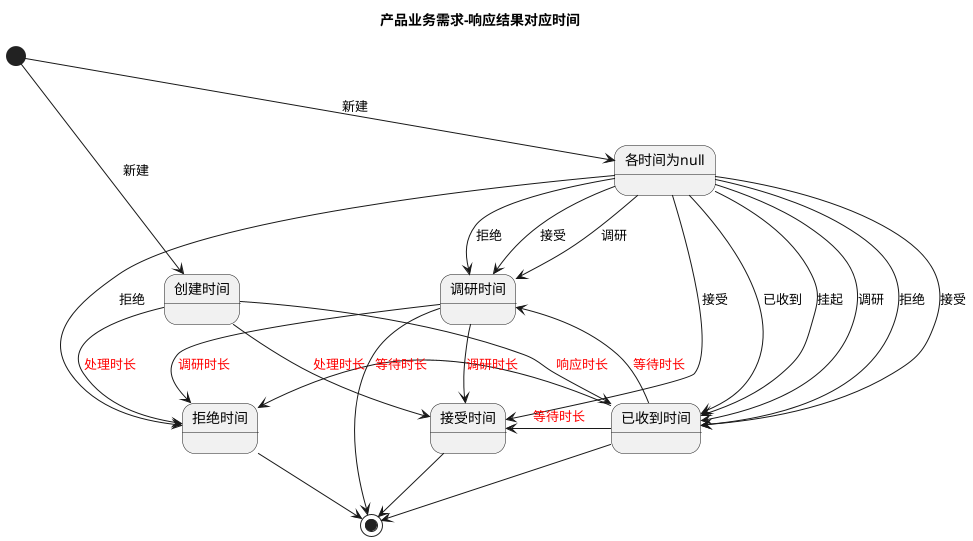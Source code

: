 
@startuml

scale 1.0
title 产品业务需求-响应结果对应时间

[*] --> 创建时间: 新建
[*] --> 各时间为null: 新建

各时间为null --> 已收到时间: 已收到
各时间为null --> 已收到时间: 挂起

各时间为null --> 已收到时间: 调研
各时间为null  --> 调研时间: 调研

各时间为null --> 拒绝时间: 拒绝
各时间为null --> 已收到时间: 拒绝
各时间为null --> 调研时间: 拒绝

各时间为null --> 接受时间: 接受
各时间为null --> 已收到时间: 接受
各时间为null --> 调研时间: 接受

创建时间 --> 已收到时间: <color:red>响应时长</color>

调研时间 <-- 已收到时间: <color:red>等待时长</color>
接受时间 <-- 已收到时间: <color:red>等待时长</color>
拒绝时间 <-- 已收到时间: <color:red>等待时长</color>

调研时间 --> 接受时间: <color:red>调研时长</color>
调研时间 --> 拒绝时间: <color:red>调研时长</color>

创建时间 --> 接受时间: <color:red>处理时长</color>
创建时间 --> 拒绝时间: <color:red>处理时长</color>



已收到时间 --> [*]
调研时间 --> [*]
拒绝时间 --> [*]
接受时间 --> [*]

@enduml

@startuml

scale 1.0
title 产品需求-需求状态[无评审]


[*] --> 草稿draft: 新建
草稿draft --> 激活active: 提交评审
[*] --> 激活active: 新建

草稿draft --> 关闭closed: 关闭

激活active --> 变更中changing: 变更
激活active --> 关闭closed: 关闭

变更中changing --> 激活active: 撤销变更
变更中changing --> 关闭closed: 关闭

关闭closed --> [*]

@enduml

@startuml

scale 1.0
title 产品需求-需求状态


[*] --> 草稿draft: 新建&需评审
[*] --> 激活active: 新建&无评审

草稿draft --> 评审中reviewing: 提交评审
草稿draft --> 关闭closed: 关闭

评审中reviewing --> 草稿draft: 撤销评审
评审中reviewing --> 草稿draft: 评审[有待明确]
评审中reviewing --> 激活active: 评审[确认通过]
评审中reviewing --> 关闭closed: 评审[拒绝]
评审中reviewing --> 关闭closed: 关闭

激活active --> 变更中changing: 变更
激活active --> 关闭closed: 关闭

变更中changing --> 激活active: 撤销变更
变更中changing --> 评审中reviewing: 提交评审
变更中changing --> 关闭closed: 关闭

关闭closed --> [*]

@enduml

@startuml
scale 1.0
title 产品需求-所处阶段

[*] --> 未开始wait: 无关联计划
[*] --> 已计划planned: 关联计划
已计划planned: 需求已设置产品计划或计划中关联了需求

未开始wait --> 已计划planned: 关联计划
未开始wait --> 已立项projected: 关联项目
已立项projected: 项目或迭代已关联产品需求[产品需求状态=激活]
未开始wait --> 已关闭closed: 关闭

已计划planned --> 已立项projected: 关联项目
已计划planned --> 已关闭closed: 关闭
已立项projected --> 已立项projected: 关联迭代
已立项projected --> 研发中developing: 任一开发任务开始&无测试任务开始
研发中developing: 任一开发任务[任务类型=开发]开始&无测试任务[任务类型=测试]开始
已立项projected --> 测试中testing: 任一测试任务开始
测试中testing: 任一测试任务开始
已立项projected --> 已关闭closed: 关闭

研发中developing --> 研发中developing: 任一开发任务开始&无测试任务开始
研发中developing --> 测试中testing: 任一测试任务开始
研发中developing --> 研发完毕developed: 所有开发任务完成&无测试任务开始
研发完毕developed: 所有开发任务完成&无测试任务开始
研发中developing --> 已关闭closed: 关闭

研发完毕developed --> 研发中developing: 新建开发任务
研发完毕developed --> 测试中testing: 任一测试任务开始
研发完毕developed --> 测试完毕tested: 所有测试任务完成
测试完毕tested: 所有测试任务完成&所有开发任务完成
研发完毕developed --> 已关闭closed: 关闭

测试中testing --> 测试中testing: 任一测试任务开始
测试中testing --> 测试完毕tested: 所有测试任务完成&所有开发任务完成
测试中testing --> 已关闭closed: 关闭

测试完毕tested --> 测试中testing: 新建开发任务
测试完毕tested --> 测试中testing: 新建测试任务
测试完毕tested --> 已验收verified: 手工验收
已验收verified: 需求验收通过
测试完毕tested --> 已发布released: 关联发布
已发布released: 发布关联迭代中已关联的产品需求
测试完毕tested --> 已关闭closed: 关闭

已验收verified --> 已关闭closed: 关闭
已发布released --> 已关闭closed: 关闭

已关闭closed --> [*] 

@enduml


